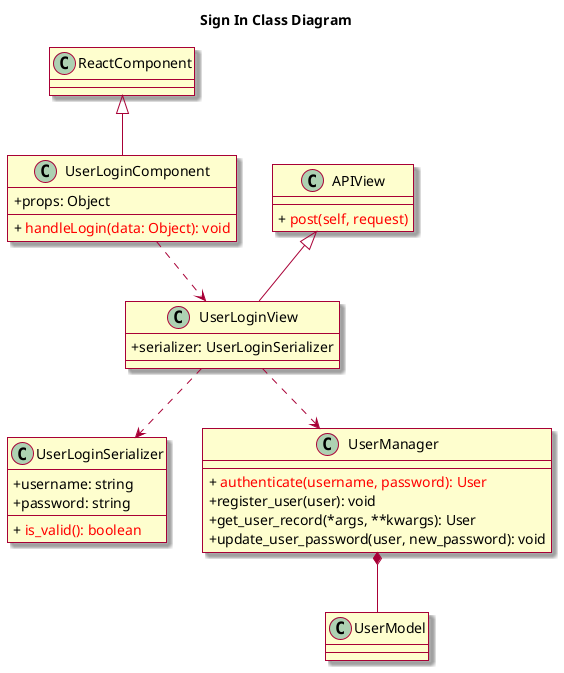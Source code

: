 @startuml
skin rose
skinparam classAttributeIconSize 0

title Sign In Class Diagram
class ReactComponent

class UserLoginComponent {
	+ props: Object
	+ {method} <color:red> handleLogin(data: Object): void
}

class UserLoginView {
	+ serializer: UserLoginSerializer
}

class APIView {
	+ {method} <color:red> post(self, request)
}

class UserLoginSerializer {
	+ username: string
	+ password: string
	+ {method} <color:red> is_valid(): boolean
}

class UserManager {
	+ {method} <color:red> authenticate(username, password): User
	+ {method} register_user(user): void
	+ {method} get_user_record(*args, **kwargs): User
	+ {method} update_user_password(user, new_password): void
}

class UserModel
UserManager *-- UserModel

ReactComponent <|-- UserLoginComponent
APIView <|-- UserLoginView
UserLoginComponent ..> UserLoginView
UserLoginView ..> UserLoginSerializer
UserLoginView ..> UserManager
@enduml
